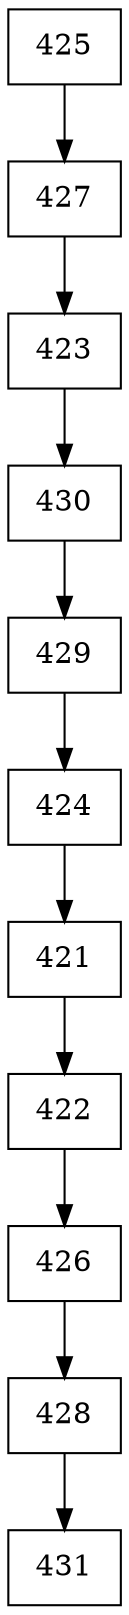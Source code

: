 digraph G {
  node [shape=record];
  node0 [label="{425}"];
  node0 -> node1;
  node1 [label="{427}"];
  node1 -> node2;
  node2 [label="{423}"];
  node2 -> node3;
  node3 [label="{430}"];
  node3 -> node4;
  node4 [label="{429}"];
  node4 -> node5;
  node5 [label="{424}"];
  node5 -> node6;
  node6 [label="{421}"];
  node6 -> node7;
  node7 [label="{422}"];
  node7 -> node8;
  node8 [label="{426}"];
  node8 -> node9;
  node9 [label="{428}"];
  node9 -> node10;
  node10 [label="{431}"];
}
